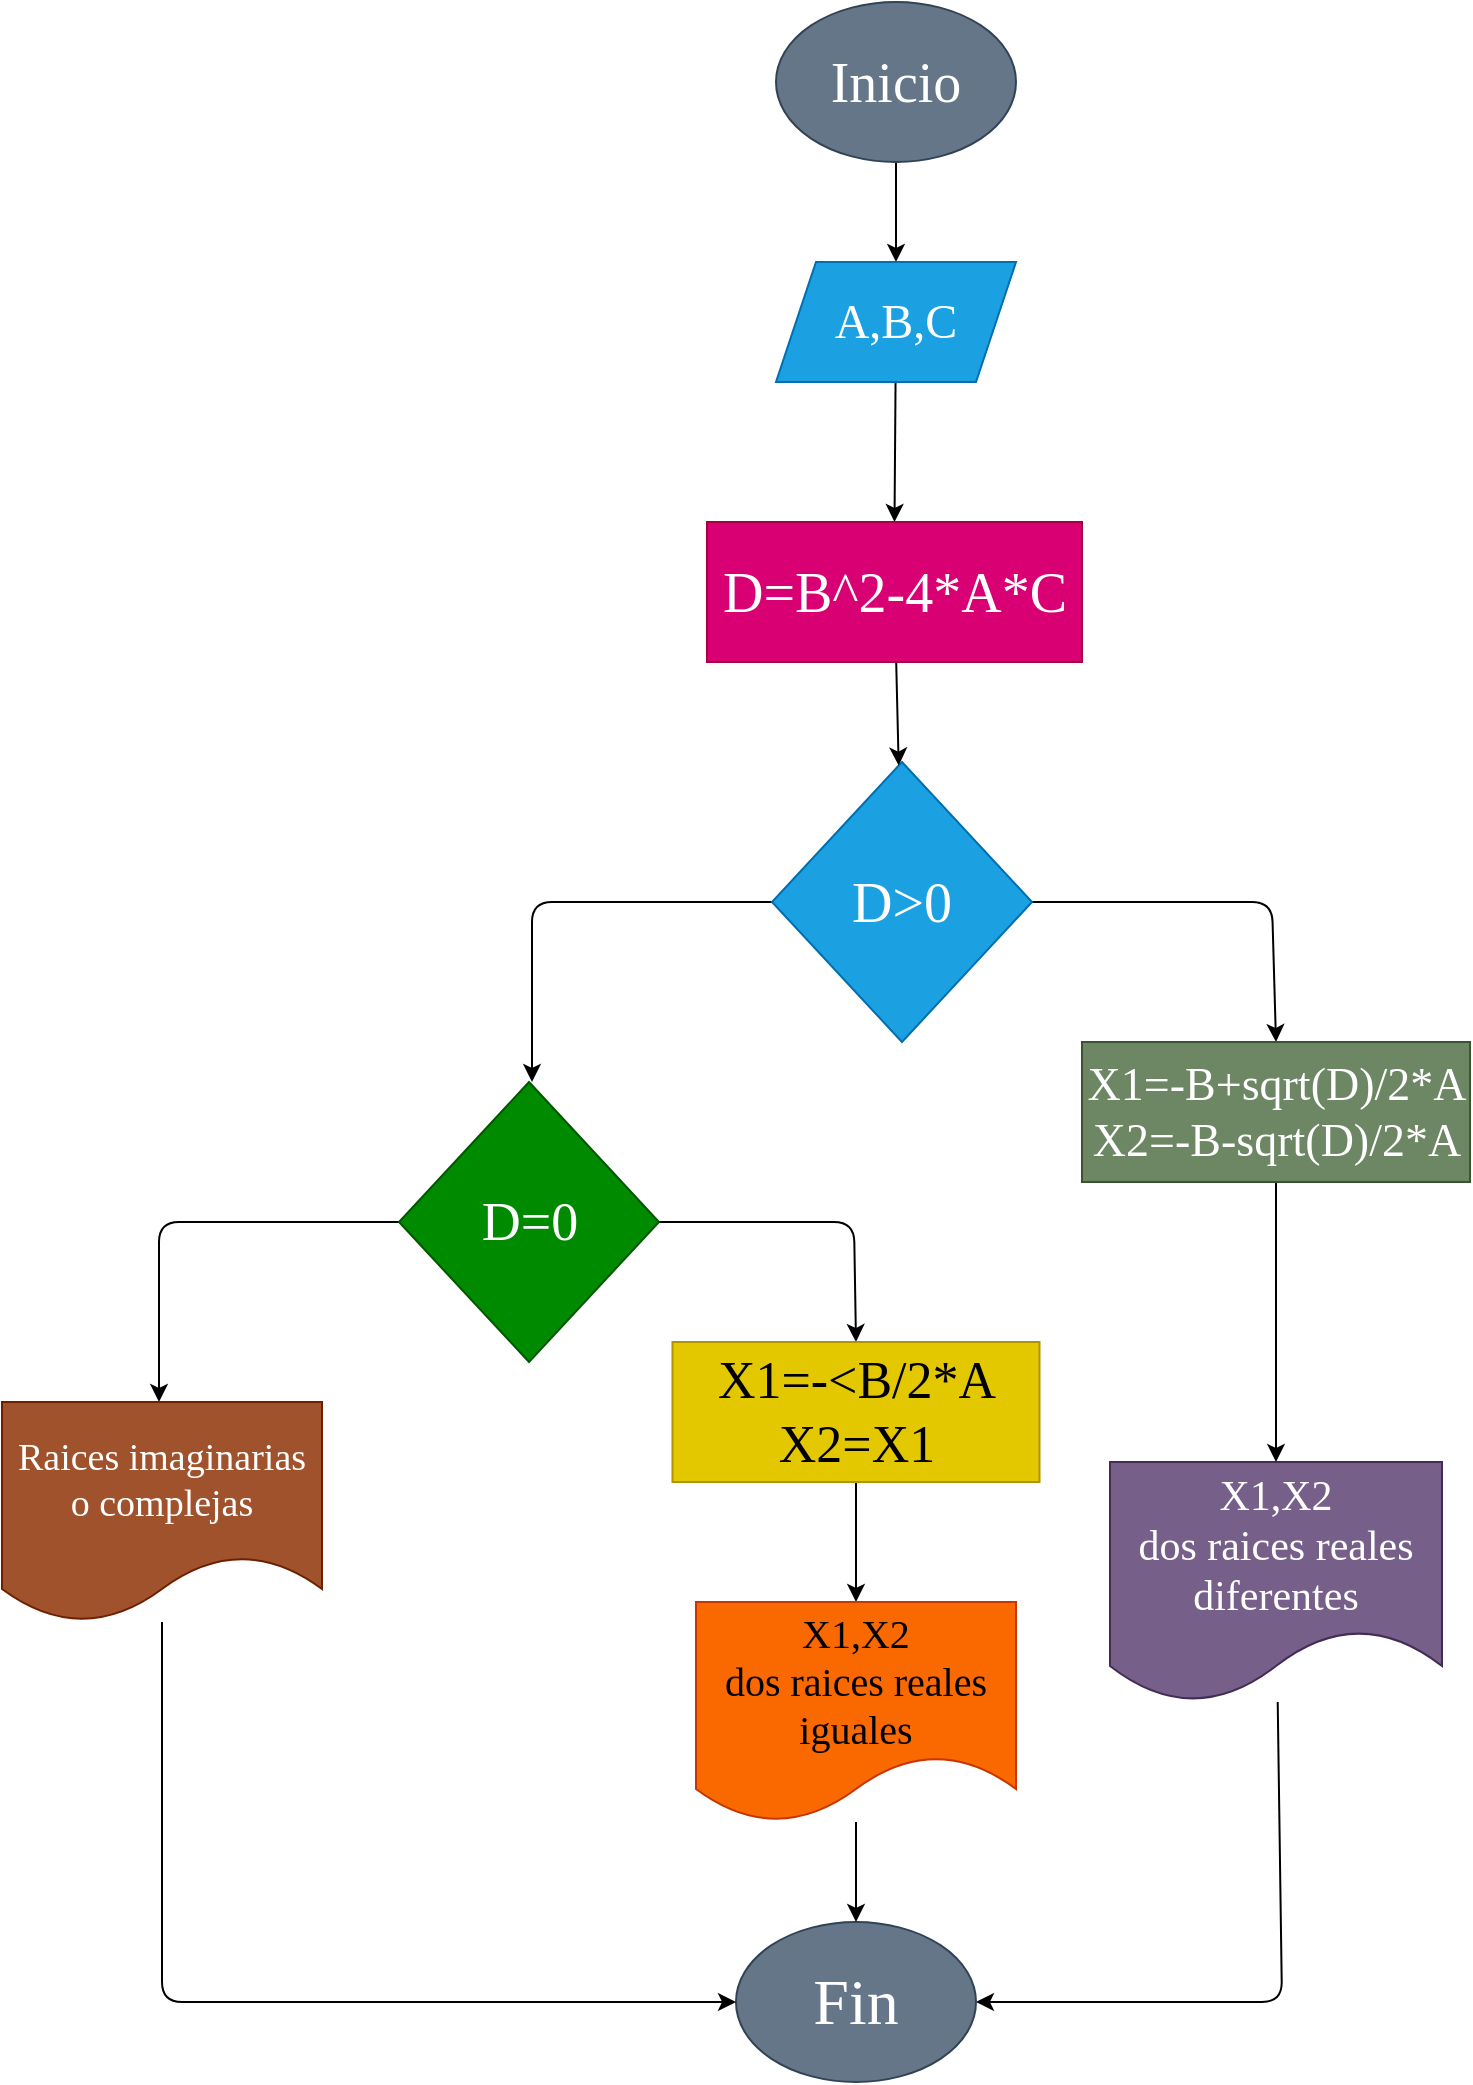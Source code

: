 <mxfile>
    <diagram id="pAi_KdXQo00Ve_mjZ8XZ" name="Página-1">
        <mxGraphModel dx="1477" dy="409" grid="1" gridSize="10" guides="1" tooltips="1" connect="1" arrows="1" fold="1" page="1" pageScale="1" pageWidth="827" pageHeight="1169" math="0" shadow="0">
            <root>
                <mxCell id="0"/>
                <mxCell id="1" parent="0"/>
                <mxCell id="4" value="" style="edgeStyle=none;html=1;fontSize=18;" parent="1" source="2" target="3" edge="1">
                    <mxGeometry relative="1" as="geometry"/>
                </mxCell>
                <mxCell id="2" value="&lt;font style=&quot;font-size: 28px;&quot;&gt;Inicio&lt;/font&gt;" style="ellipse;whiteSpace=wrap;html=1;fillColor=#647687;fontColor=#ffffff;strokeColor=#314354;fontFamily=Comic Sans MS;fontSize=28;" parent="1" vertex="1">
                    <mxGeometry x="247" y="160" width="120" height="80" as="geometry"/>
                </mxCell>
                <mxCell id="27" style="edgeStyle=none;html=1;entryX=0.5;entryY=0;entryDx=0;entryDy=0;" parent="1" source="3" target="26" edge="1">
                    <mxGeometry relative="1" as="geometry"/>
                </mxCell>
                <mxCell id="3" value="&lt;font style=&quot;font-size: 24px;&quot;&gt;A,B,C&lt;/font&gt;" style="shape=parallelogram;perimeter=parallelogramPerimeter;whiteSpace=wrap;html=1;fixedSize=1;fillColor=#1ba1e2;fontColor=#ffffff;strokeColor=#006EAF;fontFamily=Comic Sans MS;fontSize=24;" parent="1" vertex="1">
                    <mxGeometry x="247" y="290" width="120" height="60" as="geometry"/>
                </mxCell>
                <mxCell id="21" style="edgeStyle=none;html=1;entryX=0.5;entryY=0;entryDx=0;entryDy=0;fontSize=18;" parent="1" source="5" target="29" edge="1">
                    <mxGeometry relative="1" as="geometry">
                        <Array as="points">
                            <mxPoint x="495" y="610"/>
                        </Array>
                    </mxGeometry>
                </mxCell>
                <mxCell id="22" style="edgeStyle=none;html=1;exitX=0;exitY=0.5;exitDx=0;exitDy=0;entryX=0.5;entryY=0;entryDx=0;entryDy=0;fontSize=18;" parent="1" source="5" edge="1">
                    <mxGeometry relative="1" as="geometry">
                        <Array as="points">
                            <mxPoint x="125" y="610"/>
                        </Array>
                        <mxPoint x="125" y="700" as="targetPoint"/>
                    </mxGeometry>
                </mxCell>
                <mxCell id="5" value="D&amp;gt;0" style="rhombus;whiteSpace=wrap;html=1;fontSize=28;fillColor=#1ba1e2;fontColor=#ffffff;strokeColor=#006EAF;fontFamily=Comic Sans MS;" parent="1" vertex="1">
                    <mxGeometry x="245" y="540" width="130" height="140" as="geometry"/>
                </mxCell>
                <mxCell id="25" style="edgeStyle=none;html=1;entryX=1;entryY=0.5;entryDx=0;entryDy=0;fontSize=18;" parent="1" source="15" target="23" edge="1">
                    <mxGeometry relative="1" as="geometry">
                        <Array as="points">
                            <mxPoint x="500" y="1160"/>
                        </Array>
                    </mxGeometry>
                </mxCell>
                <mxCell id="15" value="X1,X2&lt;br style=&quot;font-size: 21px;&quot;&gt;dos raices reales diferentes" style="shape=document;whiteSpace=wrap;html=1;boundedLbl=1;fontSize=21;fillColor=#76608a;strokeColor=#432D57;fontFamily=Comic Sans MS;fontColor=#ffffff;" parent="1" vertex="1">
                    <mxGeometry x="414" y="890" width="166" height="120" as="geometry"/>
                </mxCell>
                <mxCell id="23" value="Fin" style="ellipse;whiteSpace=wrap;html=1;fontSize=32;fillColor=#647687;fontColor=#ffffff;strokeColor=#314354;fontFamily=Comic Sans MS;" parent="1" vertex="1">
                    <mxGeometry x="227" y="1120" width="120" height="80" as="geometry"/>
                </mxCell>
                <mxCell id="28" style="edgeStyle=none;html=1;" parent="1" source="26" target="5" edge="1">
                    <mxGeometry relative="1" as="geometry"/>
                </mxCell>
                <mxCell id="26" value="&lt;font style=&quot;font-size: 28px&quot;&gt;D=B^2-4*A*C&lt;/font&gt;" style="text;strokeColor=#A50040;fillColor=#d80073;html=1;fontSize=28;fontStyle=0;verticalAlign=middle;align=center;fontColor=#ffffff;fontFamily=Comic Sans MS;" parent="1" vertex="1">
                    <mxGeometry x="212.5" y="420" width="187.5" height="70" as="geometry"/>
                </mxCell>
                <mxCell id="30" style="edgeStyle=none;html=1;fontSize=18;" parent="1" source="29" target="15" edge="1">
                    <mxGeometry relative="1" as="geometry"/>
                </mxCell>
                <mxCell id="29" value="&lt;font style=&quot;font-size: 23px;&quot;&gt;X1=-B+sqrt(D)/2*A&lt;br style=&quot;font-size: 23px;&quot;&gt;X2=&lt;/font&gt;&lt;span style=&quot;font-size: 23px;&quot;&gt;-B-sqrt(D)/2*A&lt;/span&gt;" style="text;strokeColor=#3A5431;fillColor=#6d8764;html=1;fontSize=23;fontStyle=0;verticalAlign=middle;align=center;fontColor=#ffffff;fontFamily=Comic Sans MS;" parent="1" vertex="1">
                    <mxGeometry x="400" y="680" width="194" height="70" as="geometry"/>
                </mxCell>
                <mxCell id="38" style="edgeStyle=none;html=1;entryX=0.5;entryY=0;entryDx=0;entryDy=0;fontSize=18;" parent="1" source="40" target="44" edge="1">
                    <mxGeometry relative="1" as="geometry">
                        <Array as="points">
                            <mxPoint x="286" y="770"/>
                        </Array>
                    </mxGeometry>
                </mxCell>
                <mxCell id="39" style="edgeStyle=none;html=1;exitX=0;exitY=0.5;exitDx=0;exitDy=0;entryX=0.5;entryY=0;entryDx=0;entryDy=0;fontSize=18;" parent="1" source="40" edge="1">
                    <mxGeometry relative="1" as="geometry">
                        <Array as="points">
                            <mxPoint x="-61.5" y="770"/>
                        </Array>
                        <mxPoint x="-61.5" y="860" as="targetPoint"/>
                    </mxGeometry>
                </mxCell>
                <mxCell id="40" value="D=0" style="rhombus;whiteSpace=wrap;html=1;fontSize=27;fillColor=#008a00;fontColor=#ffffff;strokeColor=#005700;fontFamily=Comic Sans MS;" parent="1" vertex="1">
                    <mxGeometry x="58.5" y="700" width="130" height="140" as="geometry"/>
                </mxCell>
                <mxCell id="47" style="edgeStyle=none;html=1;entryX=0.5;entryY=0;entryDx=0;entryDy=0;fontSize=18;" parent="1" source="44" target="46" edge="1">
                    <mxGeometry relative="1" as="geometry"/>
                </mxCell>
                <mxCell id="44" value="&lt;span style=&quot;font-size: 26px&quot;&gt;X1=-&amp;lt;B/2*A&lt;br style=&quot;font-size: 26px&quot;&gt;X2=X1&lt;br style=&quot;font-size: 26px&quot;&gt;&lt;/span&gt;" style="text;strokeColor=#B09500;fillColor=#e3c800;html=1;fontSize=26;fontStyle=0;verticalAlign=middle;align=center;fontColor=#000000;fontFamily=Comic Sans MS;" parent="1" vertex="1">
                    <mxGeometry x="195.25" y="830" width="183.5" height="70" as="geometry"/>
                </mxCell>
                <mxCell id="48" style="edgeStyle=none;html=1;entryX=0;entryY=0.5;entryDx=0;entryDy=0;fontSize=18;" parent="1" source="45" target="23" edge="1">
                    <mxGeometry relative="1" as="geometry">
                        <Array as="points">
                            <mxPoint x="-60" y="1160"/>
                        </Array>
                    </mxGeometry>
                </mxCell>
                <mxCell id="45" value="Raices imaginarias o complejas" style="shape=document;whiteSpace=wrap;html=1;boundedLbl=1;fontSize=19;fillColor=#a0522d;fontColor=#ffffff;strokeColor=#6D1F00;fontFamily=Comic Sans MS;" parent="1" vertex="1">
                    <mxGeometry x="-140" y="860" width="160" height="110" as="geometry"/>
                </mxCell>
                <mxCell id="49" style="edgeStyle=none;html=1;entryX=0.5;entryY=0;entryDx=0;entryDy=0;fontSize=18;" parent="1" source="46" target="23" edge="1">
                    <mxGeometry relative="1" as="geometry"/>
                </mxCell>
                <mxCell id="46" value="X1,X2&lt;br style=&quot;font-size: 20px&quot;&gt;dos raices reales iguales" style="shape=document;whiteSpace=wrap;html=1;boundedLbl=1;fontSize=20;fillColor=#fa6800;fontColor=#000000;strokeColor=#C73500;fontFamily=Comic Sans MS;" parent="1" vertex="1">
                    <mxGeometry x="207" y="960" width="160" height="110" as="geometry"/>
                </mxCell>
            </root>
        </mxGraphModel>
    </diagram>
</mxfile>
